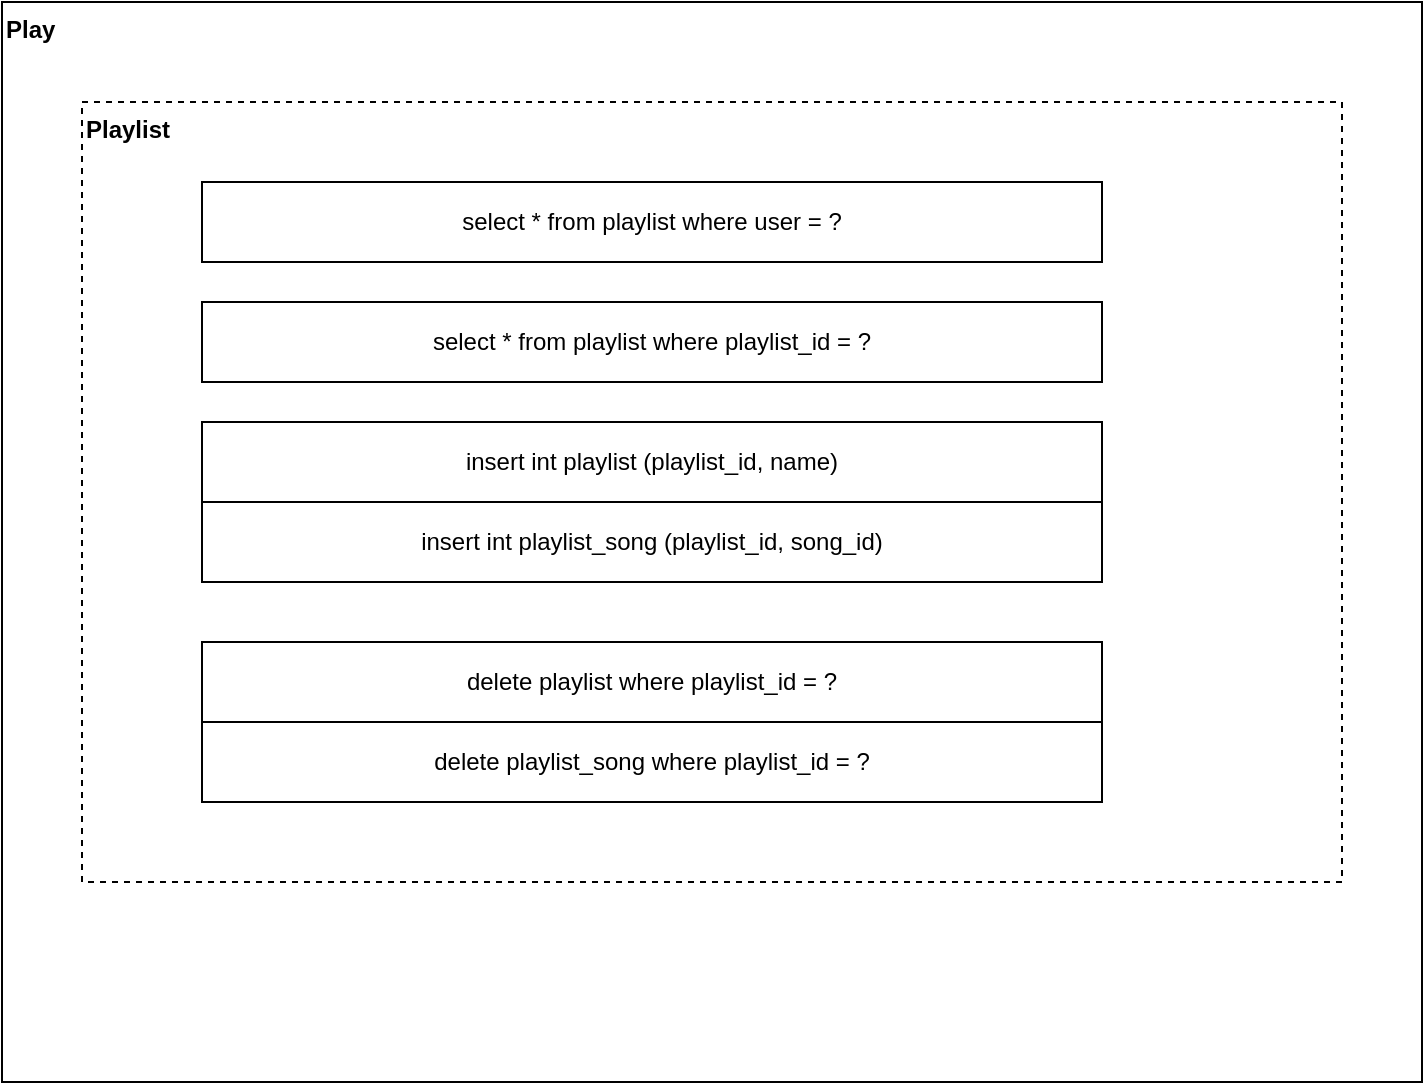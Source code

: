 <mxfile version="21.1.1" type="github">
  <diagram name="Page-1" id="c4acf3e9-155e-7222-9cf6-157b1a14988f">
    <mxGraphModel dx="1834" dy="1569" grid="1" gridSize="10" guides="1" tooltips="1" connect="1" arrows="1" fold="1" page="0" pageScale="1" pageWidth="850" pageHeight="1100" background="none" math="0" shadow="0">
      <root>
        <mxCell id="0" />
        <mxCell id="1" parent="0" />
        <mxCell id="J_87TDdWaZLhvV1NkpfK-1" value="Play" style="rounded=0;whiteSpace=wrap;html=1;align=left;verticalAlign=top;fontStyle=1" parent="1" vertex="1">
          <mxGeometry x="-10" y="-800" width="710" height="540" as="geometry" />
        </mxCell>
        <mxCell id="NxVjPYoNFYyn3bsQmdru-5" value="Playlist" style="rounded=0;whiteSpace=wrap;html=1;align=left;verticalAlign=top;dashed=1;fontStyle=1" parent="1" vertex="1">
          <mxGeometry x="30" y="-750" width="630" height="390" as="geometry" />
        </mxCell>
        <mxCell id="NxVjPYoNFYyn3bsQmdru-6" value="select * from playlist where user = ?" style="rounded=0;whiteSpace=wrap;html=1;" parent="1" vertex="1">
          <mxGeometry x="90" y="-710" width="450" height="40" as="geometry" />
        </mxCell>
        <mxCell id="NxVjPYoNFYyn3bsQmdru-7" value="select * from playlist where playlist_id = ?" style="rounded=0;whiteSpace=wrap;html=1;" parent="1" vertex="1">
          <mxGeometry x="90" y="-650" width="450" height="40" as="geometry" />
        </mxCell>
        <mxCell id="sFGH5UeLvlSR75vzRJCh-1" value="insert int playlist (playlist_id, name)" style="rounded=0;whiteSpace=wrap;html=1;" vertex="1" parent="1">
          <mxGeometry x="90" y="-590" width="450" height="40" as="geometry" />
        </mxCell>
        <mxCell id="sFGH5UeLvlSR75vzRJCh-2" value="delete playlist where playlist_id = ?" style="rounded=0;whiteSpace=wrap;html=1;" vertex="1" parent="1">
          <mxGeometry x="90" y="-480" width="450" height="40" as="geometry" />
        </mxCell>
        <mxCell id="sFGH5UeLvlSR75vzRJCh-3" value="insert int playlist_song (playlist_id, song_id)" style="rounded=0;whiteSpace=wrap;html=1;" vertex="1" parent="1">
          <mxGeometry x="90" y="-550" width="450" height="40" as="geometry" />
        </mxCell>
        <mxCell id="sFGH5UeLvlSR75vzRJCh-4" value="delete playlist_song where playlist_id = ?" style="rounded=0;whiteSpace=wrap;html=1;" vertex="1" parent="1">
          <mxGeometry x="90" y="-440" width="450" height="40" as="geometry" />
        </mxCell>
      </root>
    </mxGraphModel>
  </diagram>
</mxfile>
